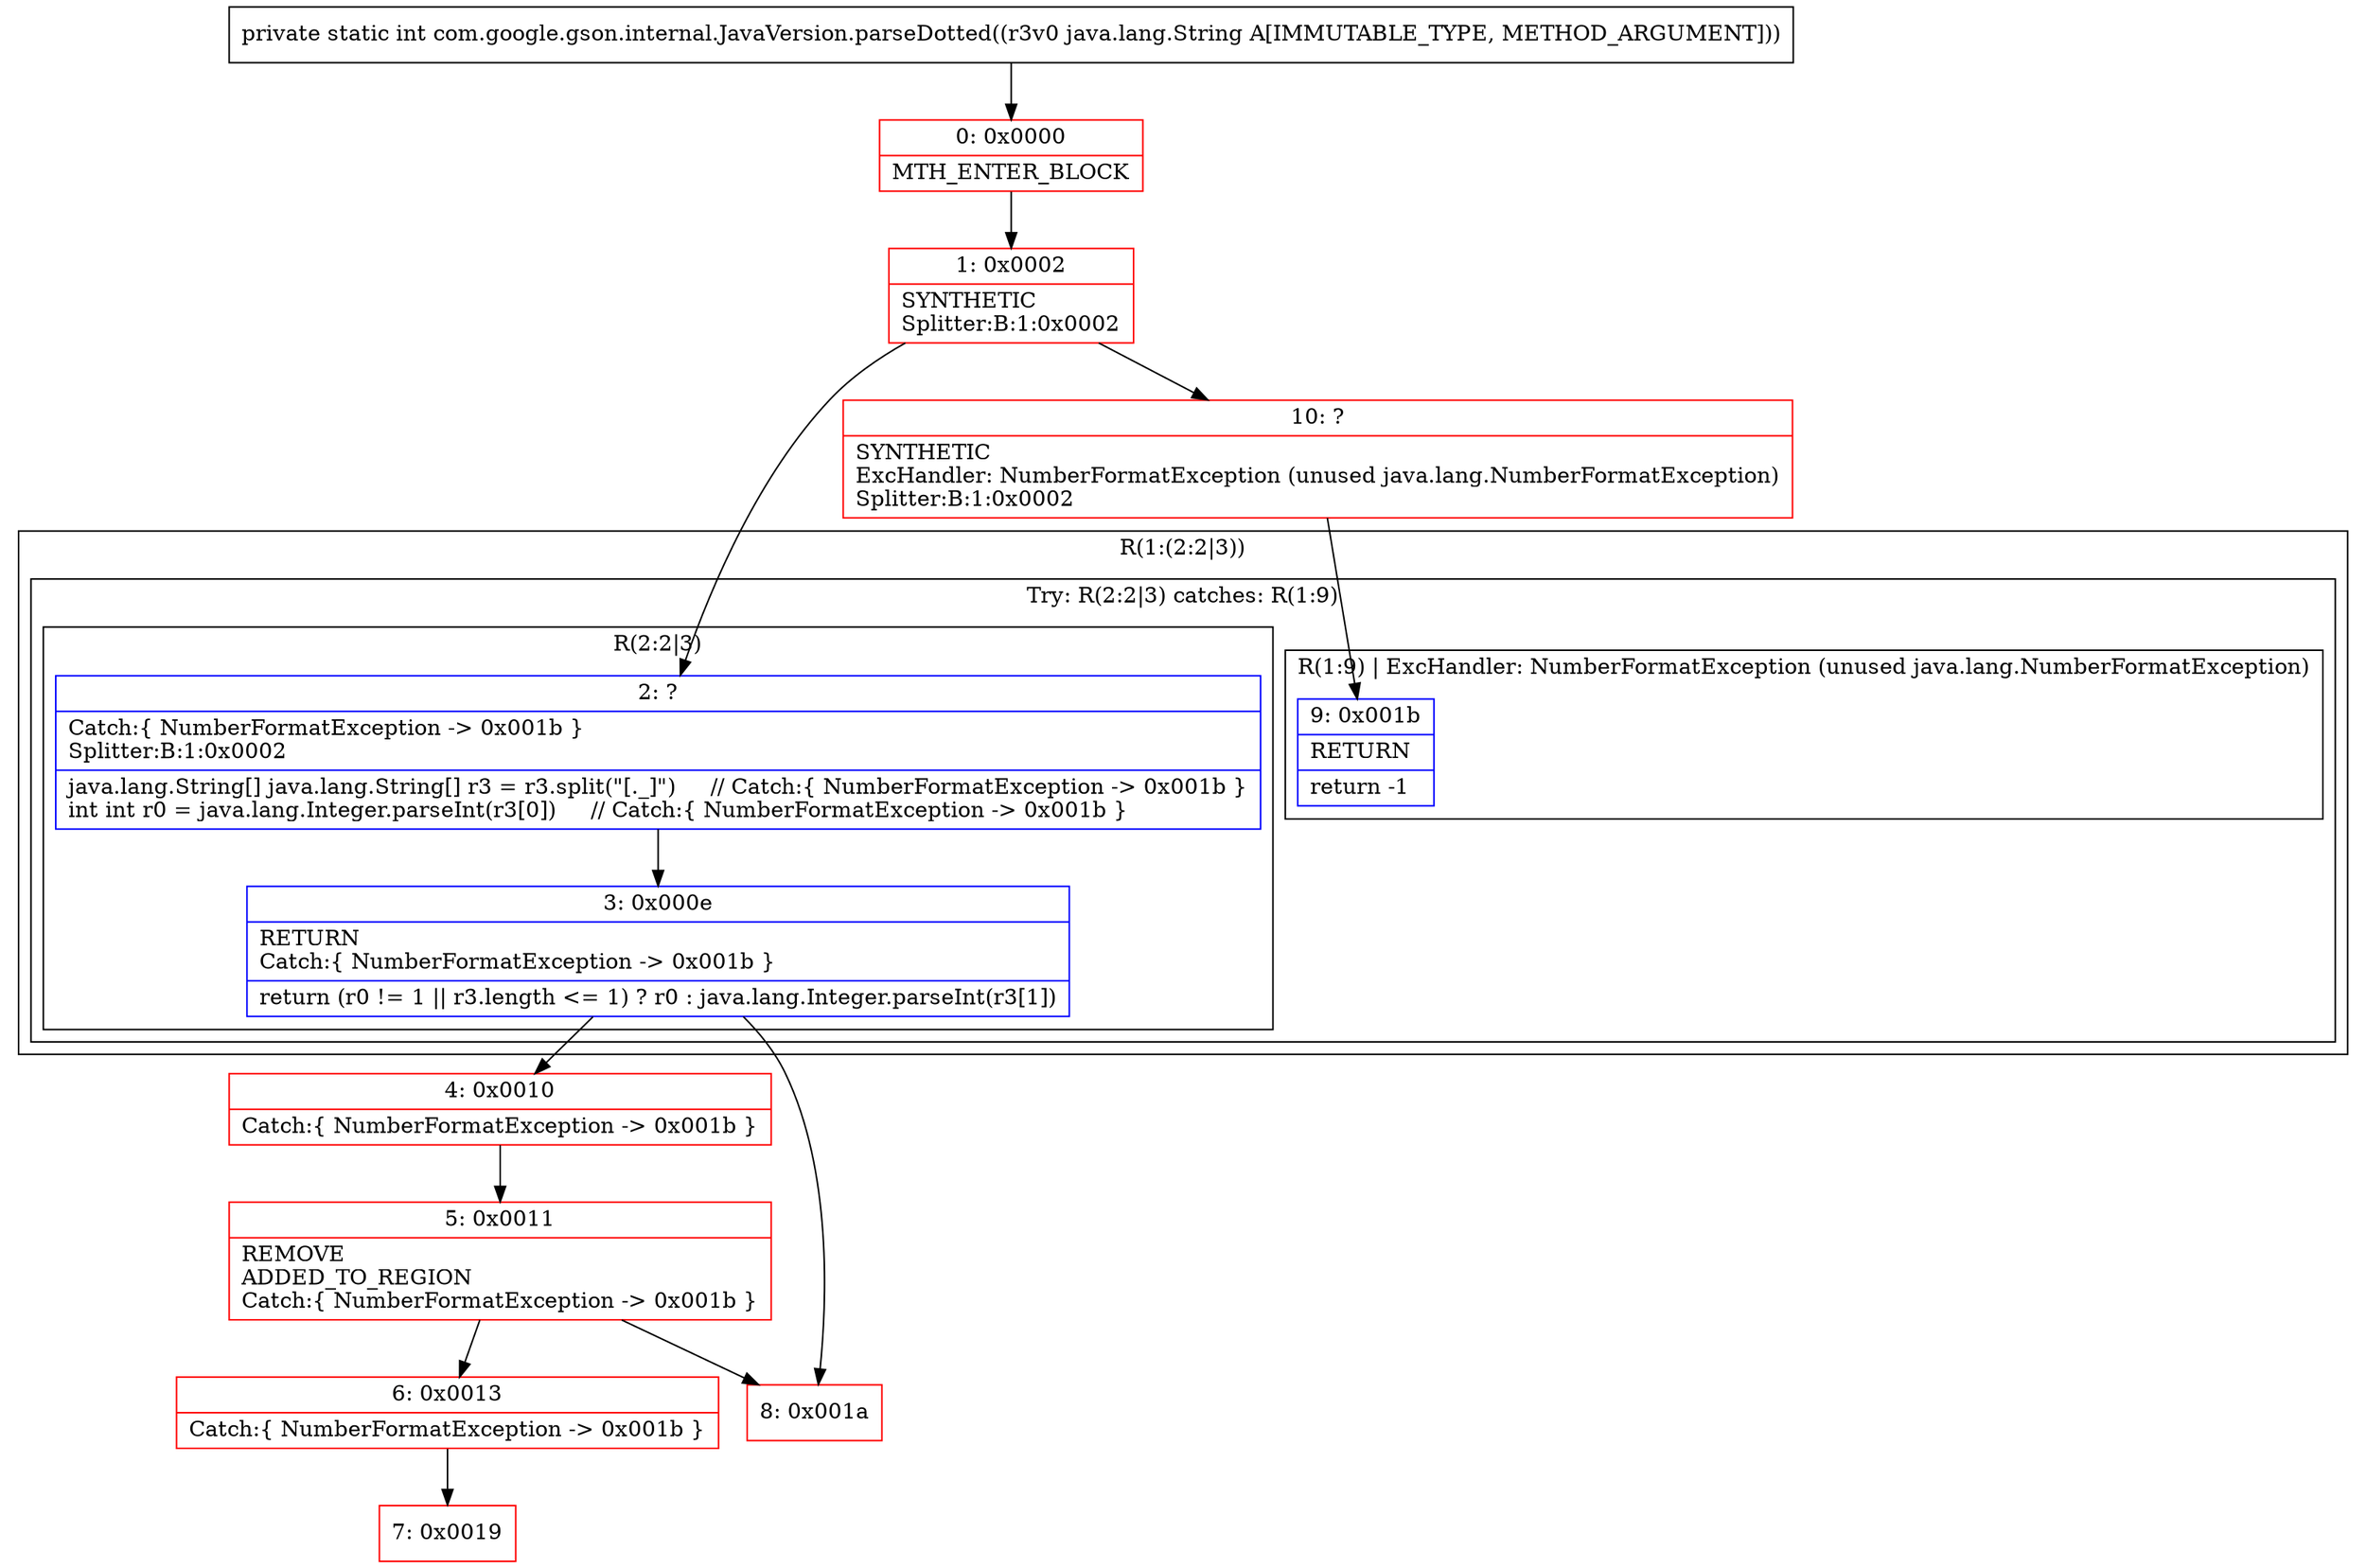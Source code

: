 digraph "CFG forcom.google.gson.internal.JavaVersion.parseDotted(Ljava\/lang\/String;)I" {
subgraph cluster_Region_477826741 {
label = "R(1:(2:2|3))";
node [shape=record,color=blue];
subgraph cluster_TryCatchRegion_149242397 {
label = "Try: R(2:2|3) catches: R(1:9)";
node [shape=record,color=blue];
subgraph cluster_Region_2119293991 {
label = "R(2:2|3)";
node [shape=record,color=blue];
Node_2 [shape=record,label="{2\:\ ?|Catch:\{ NumberFormatException \-\> 0x001b \}\lSplitter:B:1:0x0002\l|java.lang.String[] java.lang.String[] r3 = r3.split(\"[._]\")     \/\/ Catch:\{ NumberFormatException \-\> 0x001b \}\lint int r0 = java.lang.Integer.parseInt(r3[0])     \/\/ Catch:\{ NumberFormatException \-\> 0x001b \}\l}"];
Node_3 [shape=record,label="{3\:\ 0x000e|RETURN\lCatch:\{ NumberFormatException \-\> 0x001b \}\l|return (r0 != 1 \|\| r3.length \<= 1) ? r0 : java.lang.Integer.parseInt(r3[1])\l}"];
}
subgraph cluster_Region_61995446 {
label = "R(1:9) | ExcHandler: NumberFormatException (unused java.lang.NumberFormatException)\l";
node [shape=record,color=blue];
Node_9 [shape=record,label="{9\:\ 0x001b|RETURN\l|return \-1\l}"];
}
}
}
subgraph cluster_Region_61995446 {
label = "R(1:9) | ExcHandler: NumberFormatException (unused java.lang.NumberFormatException)\l";
node [shape=record,color=blue];
Node_9 [shape=record,label="{9\:\ 0x001b|RETURN\l|return \-1\l}"];
}
Node_0 [shape=record,color=red,label="{0\:\ 0x0000|MTH_ENTER_BLOCK\l}"];
Node_1 [shape=record,color=red,label="{1\:\ 0x0002|SYNTHETIC\lSplitter:B:1:0x0002\l}"];
Node_4 [shape=record,color=red,label="{4\:\ 0x0010|Catch:\{ NumberFormatException \-\> 0x001b \}\l}"];
Node_5 [shape=record,color=red,label="{5\:\ 0x0011|REMOVE\lADDED_TO_REGION\lCatch:\{ NumberFormatException \-\> 0x001b \}\l}"];
Node_6 [shape=record,color=red,label="{6\:\ 0x0013|Catch:\{ NumberFormatException \-\> 0x001b \}\l}"];
Node_7 [shape=record,color=red,label="{7\:\ 0x0019}"];
Node_8 [shape=record,color=red,label="{8\:\ 0x001a}"];
Node_10 [shape=record,color=red,label="{10\:\ ?|SYNTHETIC\lExcHandler: NumberFormatException (unused java.lang.NumberFormatException)\lSplitter:B:1:0x0002\l}"];
MethodNode[shape=record,label="{private static int com.google.gson.internal.JavaVersion.parseDotted((r3v0 java.lang.String A[IMMUTABLE_TYPE, METHOD_ARGUMENT])) }"];
MethodNode -> Node_0;
Node_2 -> Node_3;
Node_3 -> Node_4;
Node_3 -> Node_8;
Node_0 -> Node_1;
Node_1 -> Node_2;
Node_1 -> Node_10;
Node_4 -> Node_5;
Node_5 -> Node_6;
Node_5 -> Node_8;
Node_6 -> Node_7;
Node_10 -> Node_9;
}

